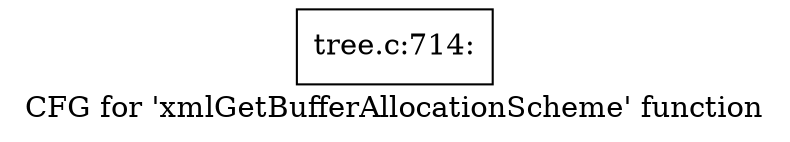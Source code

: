 digraph "CFG for 'xmlGetBufferAllocationScheme' function" {
	label="CFG for 'xmlGetBufferAllocationScheme' function";

	Node0x55ad0b983ce0 [shape=record,label="{tree.c:714:}"];
}
